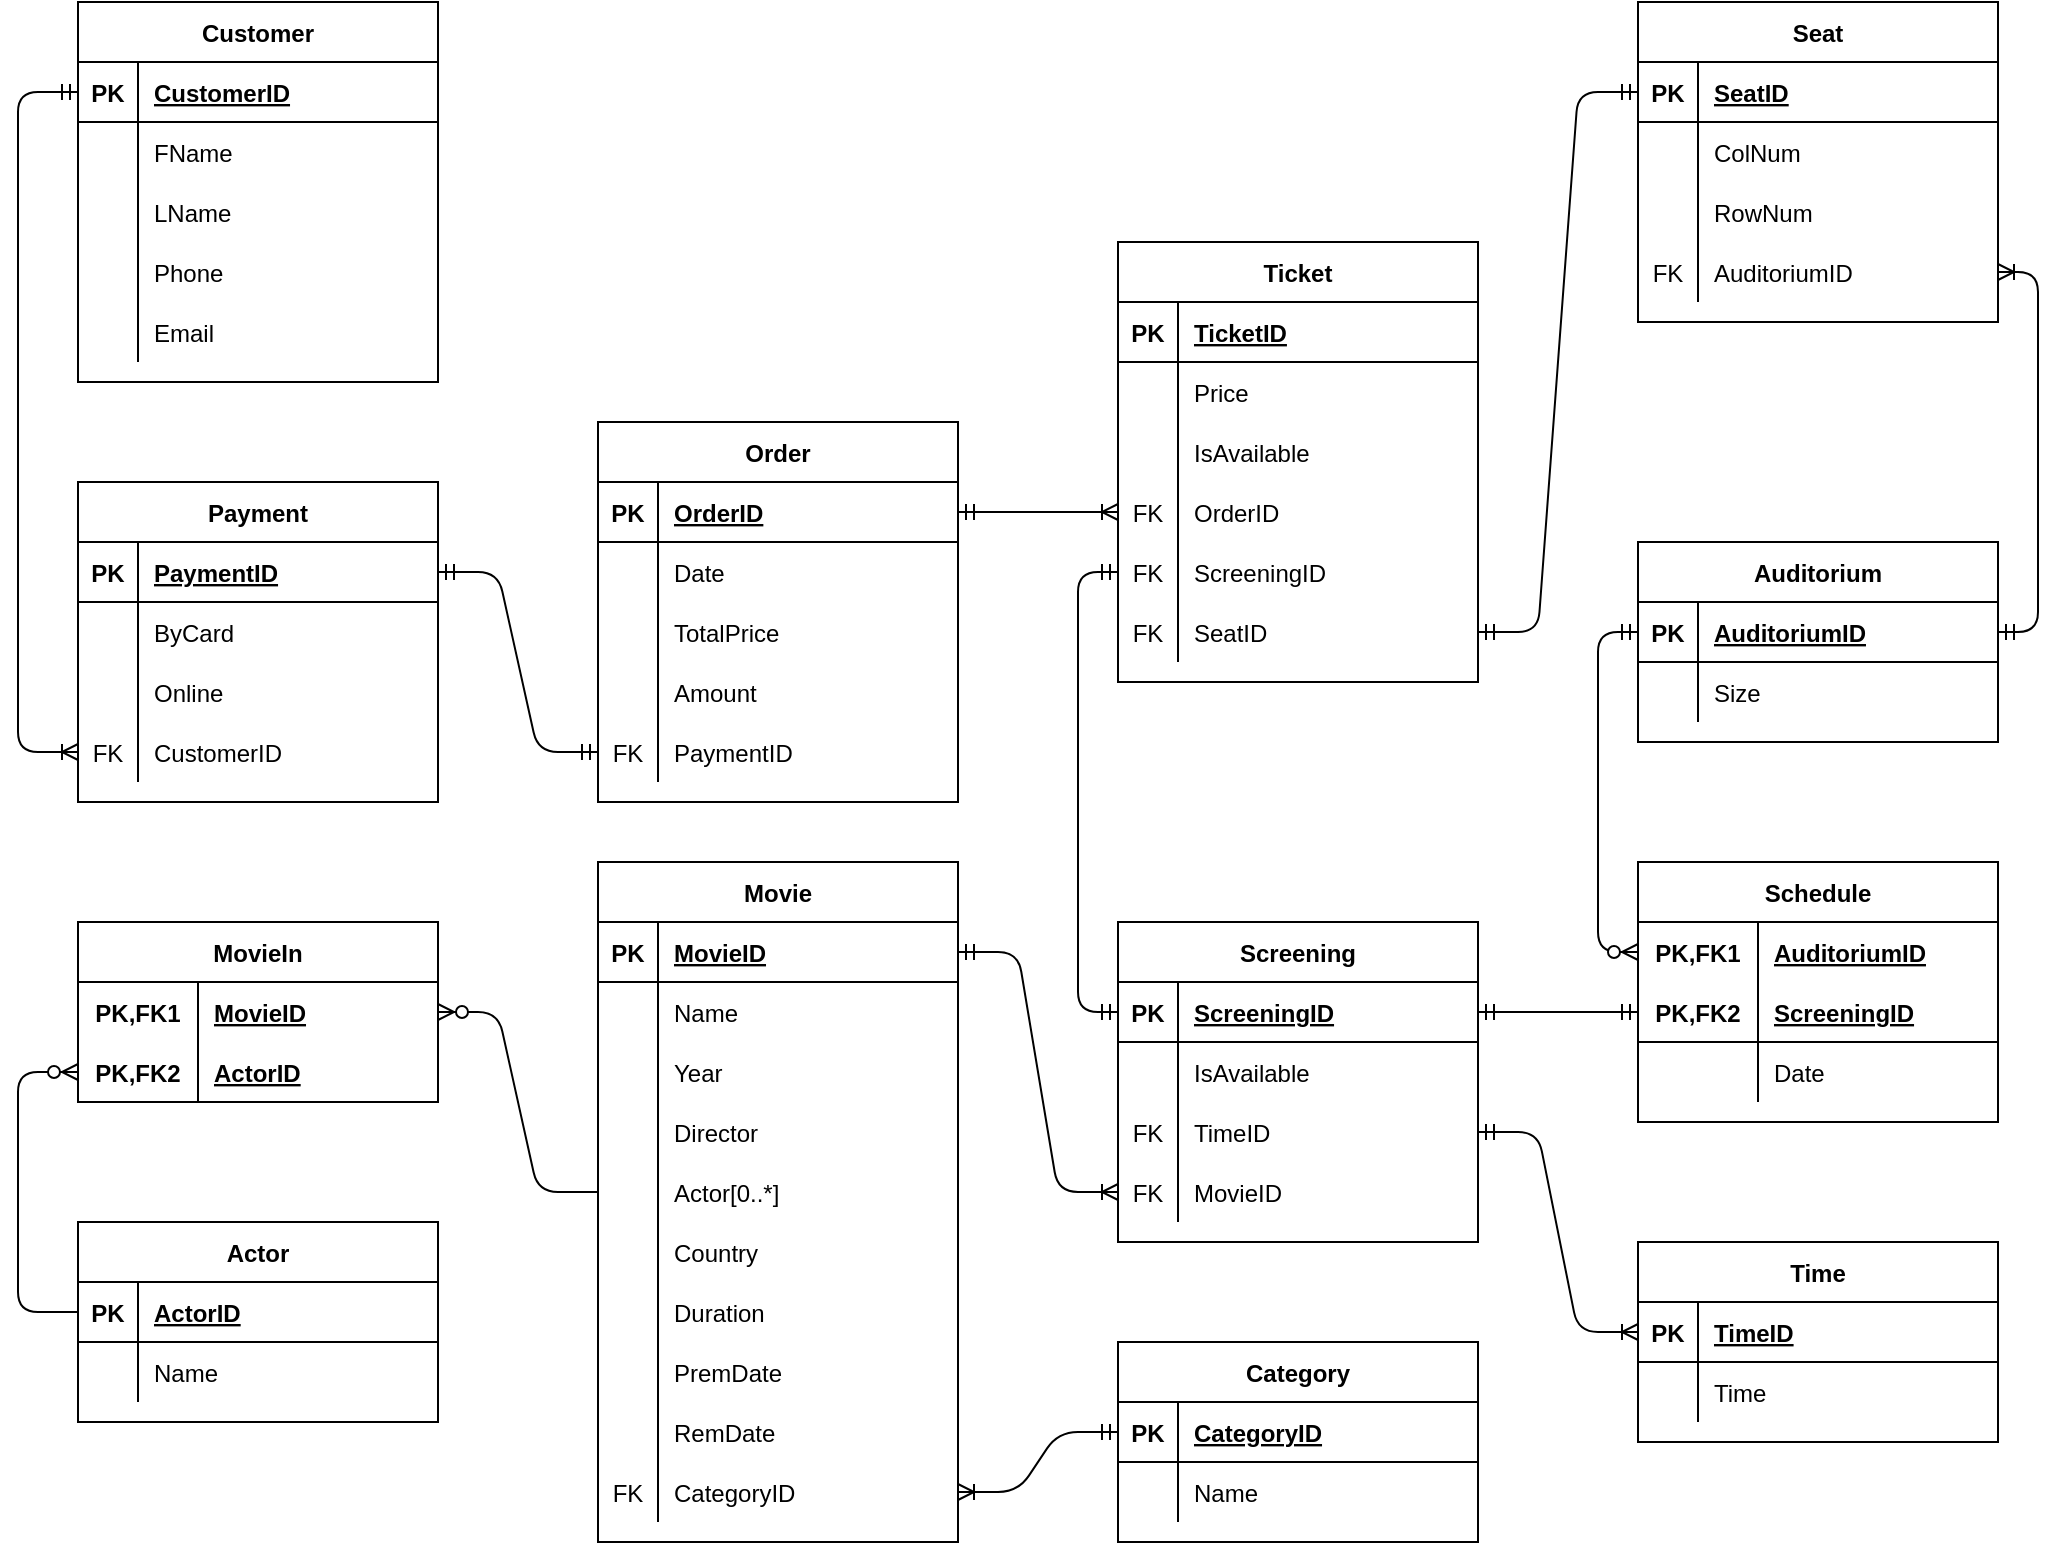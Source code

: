 <mxfile version="14.7.0" type="device"><diagram id="SaDdEQTOm6N6K5-1CHVl" name="Page-1"><mxGraphModel dx="1182" dy="688" grid="1" gridSize="10" guides="1" tooltips="1" connect="1" arrows="1" fold="1" page="1" pageScale="1" pageWidth="827" pageHeight="1169" math="0" shadow="0"><root><mxCell id="0"/><mxCell id="1" parent="0"/><mxCell id="VOTqMJmMUfx99zBVe6hM-1" value="Screening" style="shape=table;startSize=30;container=1;collapsible=1;childLayout=tableLayout;fixedRows=1;rowLines=0;fontStyle=1;align=center;resizeLast=1;" parent="1" vertex="1"><mxGeometry x="640" y="500" width="180" height="160" as="geometry"/></mxCell><mxCell id="VOTqMJmMUfx99zBVe6hM-2" value="" style="shape=partialRectangle;collapsible=0;dropTarget=0;pointerEvents=0;fillColor=none;top=0;left=0;bottom=1;right=0;points=[[0,0.5],[1,0.5]];portConstraint=eastwest;" parent="VOTqMJmMUfx99zBVe6hM-1" vertex="1"><mxGeometry y="30" width="180" height="30" as="geometry"/></mxCell><mxCell id="VOTqMJmMUfx99zBVe6hM-3" value="PK" style="shape=partialRectangle;connectable=0;fillColor=none;top=0;left=0;bottom=0;right=0;fontStyle=1;overflow=hidden;" parent="VOTqMJmMUfx99zBVe6hM-2" vertex="1"><mxGeometry width="30" height="30" as="geometry"/></mxCell><mxCell id="VOTqMJmMUfx99zBVe6hM-4" value="ScreeningID" style="shape=partialRectangle;connectable=0;fillColor=none;top=0;left=0;bottom=0;right=0;align=left;spacingLeft=6;fontStyle=5;overflow=hidden;" parent="VOTqMJmMUfx99zBVe6hM-2" vertex="1"><mxGeometry x="30" width="150" height="30" as="geometry"/></mxCell><mxCell id="VOTqMJmMUfx99zBVe6hM-5" value="" style="shape=partialRectangle;collapsible=0;dropTarget=0;pointerEvents=0;fillColor=none;top=0;left=0;bottom=0;right=0;points=[[0,0.5],[1,0.5]];portConstraint=eastwest;" parent="VOTqMJmMUfx99zBVe6hM-1" vertex="1"><mxGeometry y="60" width="180" height="30" as="geometry"/></mxCell><mxCell id="VOTqMJmMUfx99zBVe6hM-6" value="" style="shape=partialRectangle;connectable=0;fillColor=none;top=0;left=0;bottom=0;right=0;editable=1;overflow=hidden;" parent="VOTqMJmMUfx99zBVe6hM-5" vertex="1"><mxGeometry width="30" height="30" as="geometry"/></mxCell><mxCell id="VOTqMJmMUfx99zBVe6hM-7" value="IsAvailable" style="shape=partialRectangle;connectable=0;fillColor=none;top=0;left=0;bottom=0;right=0;align=left;spacingLeft=6;overflow=hidden;" parent="VOTqMJmMUfx99zBVe6hM-5" vertex="1"><mxGeometry x="30" width="150" height="30" as="geometry"/></mxCell><mxCell id="VOTqMJmMUfx99zBVe6hM-8" value="" style="shape=partialRectangle;collapsible=0;dropTarget=0;pointerEvents=0;fillColor=none;top=0;left=0;bottom=0;right=0;points=[[0,0.5],[1,0.5]];portConstraint=eastwest;" parent="VOTqMJmMUfx99zBVe6hM-1" vertex="1"><mxGeometry y="90" width="180" height="30" as="geometry"/></mxCell><mxCell id="VOTqMJmMUfx99zBVe6hM-9" value="FK" style="shape=partialRectangle;connectable=0;fillColor=none;top=0;left=0;bottom=0;right=0;editable=1;overflow=hidden;" parent="VOTqMJmMUfx99zBVe6hM-8" vertex="1"><mxGeometry width="30" height="30" as="geometry"/></mxCell><mxCell id="VOTqMJmMUfx99zBVe6hM-10" value="TimeID" style="shape=partialRectangle;connectable=0;fillColor=none;top=0;left=0;bottom=0;right=0;align=left;spacingLeft=6;overflow=hidden;" parent="VOTqMJmMUfx99zBVe6hM-8" vertex="1"><mxGeometry x="30" width="150" height="30" as="geometry"/></mxCell><mxCell id="VOTqMJmMUfx99zBVe6hM-11" value="" style="shape=partialRectangle;collapsible=0;dropTarget=0;pointerEvents=0;fillColor=none;top=0;left=0;bottom=0;right=0;points=[[0,0.5],[1,0.5]];portConstraint=eastwest;" parent="VOTqMJmMUfx99zBVe6hM-1" vertex="1"><mxGeometry y="120" width="180" height="30" as="geometry"/></mxCell><mxCell id="VOTqMJmMUfx99zBVe6hM-12" value="FK" style="shape=partialRectangle;connectable=0;fillColor=none;top=0;left=0;bottom=0;right=0;editable=1;overflow=hidden;" parent="VOTqMJmMUfx99zBVe6hM-11" vertex="1"><mxGeometry width="30" height="30" as="geometry"/></mxCell><mxCell id="VOTqMJmMUfx99zBVe6hM-13" value="MovieID" style="shape=partialRectangle;connectable=0;fillColor=none;top=0;left=0;bottom=0;right=0;align=left;spacingLeft=6;overflow=hidden;" parent="VOTqMJmMUfx99zBVe6hM-11" vertex="1"><mxGeometry x="30" width="150" height="30" as="geometry"/></mxCell><mxCell id="VOTqMJmMUfx99zBVe6hM-14" value="Payment" style="shape=table;startSize=30;container=1;collapsible=1;childLayout=tableLayout;fixedRows=1;rowLines=0;fontStyle=1;align=center;resizeLast=1;" parent="1" vertex="1"><mxGeometry x="120" y="280" width="180" height="160" as="geometry"/></mxCell><mxCell id="VOTqMJmMUfx99zBVe6hM-15" value="" style="shape=partialRectangle;collapsible=0;dropTarget=0;pointerEvents=0;fillColor=none;top=0;left=0;bottom=1;right=0;points=[[0,0.5],[1,0.5]];portConstraint=eastwest;" parent="VOTqMJmMUfx99zBVe6hM-14" vertex="1"><mxGeometry y="30" width="180" height="30" as="geometry"/></mxCell><mxCell id="VOTqMJmMUfx99zBVe6hM-16" value="PK" style="shape=partialRectangle;connectable=0;fillColor=none;top=0;left=0;bottom=0;right=0;fontStyle=1;overflow=hidden;" parent="VOTqMJmMUfx99zBVe6hM-15" vertex="1"><mxGeometry width="30" height="30" as="geometry"/></mxCell><mxCell id="VOTqMJmMUfx99zBVe6hM-17" value="PaymentID" style="shape=partialRectangle;connectable=0;fillColor=none;top=0;left=0;bottom=0;right=0;align=left;spacingLeft=6;fontStyle=5;overflow=hidden;" parent="VOTqMJmMUfx99zBVe6hM-15" vertex="1"><mxGeometry x="30" width="150" height="30" as="geometry"/></mxCell><mxCell id="VOTqMJmMUfx99zBVe6hM-18" value="" style="shape=partialRectangle;collapsible=0;dropTarget=0;pointerEvents=0;fillColor=none;top=0;left=0;bottom=0;right=0;points=[[0,0.5],[1,0.5]];portConstraint=eastwest;" parent="VOTqMJmMUfx99zBVe6hM-14" vertex="1"><mxGeometry y="60" width="180" height="30" as="geometry"/></mxCell><mxCell id="VOTqMJmMUfx99zBVe6hM-19" value="" style="shape=partialRectangle;connectable=0;fillColor=none;top=0;left=0;bottom=0;right=0;editable=1;overflow=hidden;" parent="VOTqMJmMUfx99zBVe6hM-18" vertex="1"><mxGeometry width="30" height="30" as="geometry"/></mxCell><mxCell id="VOTqMJmMUfx99zBVe6hM-20" value="ByCard" style="shape=partialRectangle;connectable=0;fillColor=none;top=0;left=0;bottom=0;right=0;align=left;spacingLeft=6;overflow=hidden;" parent="VOTqMJmMUfx99zBVe6hM-18" vertex="1"><mxGeometry x="30" width="150" height="30" as="geometry"/></mxCell><mxCell id="VOTqMJmMUfx99zBVe6hM-21" value="" style="shape=partialRectangle;collapsible=0;dropTarget=0;pointerEvents=0;fillColor=none;top=0;left=0;bottom=0;right=0;points=[[0,0.5],[1,0.5]];portConstraint=eastwest;" parent="VOTqMJmMUfx99zBVe6hM-14" vertex="1"><mxGeometry y="90" width="180" height="30" as="geometry"/></mxCell><mxCell id="VOTqMJmMUfx99zBVe6hM-22" value="" style="shape=partialRectangle;connectable=0;fillColor=none;top=0;left=0;bottom=0;right=0;editable=1;overflow=hidden;" parent="VOTqMJmMUfx99zBVe6hM-21" vertex="1"><mxGeometry width="30" height="30" as="geometry"/></mxCell><mxCell id="VOTqMJmMUfx99zBVe6hM-23" value="Online" style="shape=partialRectangle;connectable=0;fillColor=none;top=0;left=0;bottom=0;right=0;align=left;spacingLeft=6;overflow=hidden;" parent="VOTqMJmMUfx99zBVe6hM-21" vertex="1"><mxGeometry x="30" width="150" height="30" as="geometry"/></mxCell><mxCell id="VOTqMJmMUfx99zBVe6hM-24" value="" style="shape=partialRectangle;collapsible=0;dropTarget=0;pointerEvents=0;fillColor=none;top=0;left=0;bottom=0;right=0;points=[[0,0.5],[1,0.5]];portConstraint=eastwest;" parent="VOTqMJmMUfx99zBVe6hM-14" vertex="1"><mxGeometry y="120" width="180" height="30" as="geometry"/></mxCell><mxCell id="VOTqMJmMUfx99zBVe6hM-25" value="FK" style="shape=partialRectangle;connectable=0;fillColor=none;top=0;left=0;bottom=0;right=0;editable=1;overflow=hidden;" parent="VOTqMJmMUfx99zBVe6hM-24" vertex="1"><mxGeometry width="30" height="30" as="geometry"/></mxCell><mxCell id="VOTqMJmMUfx99zBVe6hM-26" value="CustomerID" style="shape=partialRectangle;connectable=0;fillColor=none;top=0;left=0;bottom=0;right=0;align=left;spacingLeft=6;overflow=hidden;" parent="VOTqMJmMUfx99zBVe6hM-24" vertex="1"><mxGeometry x="30" width="150" height="30" as="geometry"/></mxCell><mxCell id="VOTqMJmMUfx99zBVe6hM-27" value="Order" style="shape=table;startSize=30;container=1;collapsible=1;childLayout=tableLayout;fixedRows=1;rowLines=0;fontStyle=1;align=center;resizeLast=1;" parent="1" vertex="1"><mxGeometry x="380" y="250" width="180" height="190" as="geometry"/></mxCell><mxCell id="VOTqMJmMUfx99zBVe6hM-28" value="" style="shape=partialRectangle;collapsible=0;dropTarget=0;pointerEvents=0;fillColor=none;top=0;left=0;bottom=1;right=0;points=[[0,0.5],[1,0.5]];portConstraint=eastwest;" parent="VOTqMJmMUfx99zBVe6hM-27" vertex="1"><mxGeometry y="30" width="180" height="30" as="geometry"/></mxCell><mxCell id="VOTqMJmMUfx99zBVe6hM-29" value="PK" style="shape=partialRectangle;connectable=0;fillColor=none;top=0;left=0;bottom=0;right=0;fontStyle=1;overflow=hidden;" parent="VOTqMJmMUfx99zBVe6hM-28" vertex="1"><mxGeometry width="30" height="30" as="geometry"/></mxCell><mxCell id="VOTqMJmMUfx99zBVe6hM-30" value="OrderID" style="shape=partialRectangle;connectable=0;fillColor=none;top=0;left=0;bottom=0;right=0;align=left;spacingLeft=6;fontStyle=5;overflow=hidden;" parent="VOTqMJmMUfx99zBVe6hM-28" vertex="1"><mxGeometry x="30" width="150" height="30" as="geometry"/></mxCell><mxCell id="VOTqMJmMUfx99zBVe6hM-31" value="" style="shape=partialRectangle;collapsible=0;dropTarget=0;pointerEvents=0;fillColor=none;top=0;left=0;bottom=0;right=0;points=[[0,0.5],[1,0.5]];portConstraint=eastwest;" parent="VOTqMJmMUfx99zBVe6hM-27" vertex="1"><mxGeometry y="60" width="180" height="30" as="geometry"/></mxCell><mxCell id="VOTqMJmMUfx99zBVe6hM-32" value="" style="shape=partialRectangle;connectable=0;fillColor=none;top=0;left=0;bottom=0;right=0;editable=1;overflow=hidden;" parent="VOTqMJmMUfx99zBVe6hM-31" vertex="1"><mxGeometry width="30" height="30" as="geometry"/></mxCell><mxCell id="VOTqMJmMUfx99zBVe6hM-33" value="Date" style="shape=partialRectangle;connectable=0;fillColor=none;top=0;left=0;bottom=0;right=0;align=left;spacingLeft=6;overflow=hidden;" parent="VOTqMJmMUfx99zBVe6hM-31" vertex="1"><mxGeometry x="30" width="150" height="30" as="geometry"/></mxCell><mxCell id="VOTqMJmMUfx99zBVe6hM-34" value="" style="shape=partialRectangle;collapsible=0;dropTarget=0;pointerEvents=0;fillColor=none;top=0;left=0;bottom=0;right=0;points=[[0,0.5],[1,0.5]];portConstraint=eastwest;" parent="VOTqMJmMUfx99zBVe6hM-27" vertex="1"><mxGeometry y="90" width="180" height="30" as="geometry"/></mxCell><mxCell id="VOTqMJmMUfx99zBVe6hM-35" value="" style="shape=partialRectangle;connectable=0;fillColor=none;top=0;left=0;bottom=0;right=0;editable=1;overflow=hidden;" parent="VOTqMJmMUfx99zBVe6hM-34" vertex="1"><mxGeometry width="30" height="30" as="geometry"/></mxCell><mxCell id="VOTqMJmMUfx99zBVe6hM-36" value="TotalPrice" style="shape=partialRectangle;connectable=0;fillColor=none;top=0;left=0;bottom=0;right=0;align=left;spacingLeft=6;overflow=hidden;" parent="VOTqMJmMUfx99zBVe6hM-34" vertex="1"><mxGeometry x="30" width="150" height="30" as="geometry"/></mxCell><mxCell id="VOTqMJmMUfx99zBVe6hM-37" value="" style="shape=partialRectangle;collapsible=0;dropTarget=0;pointerEvents=0;fillColor=none;top=0;left=0;bottom=0;right=0;points=[[0,0.5],[1,0.5]];portConstraint=eastwest;" parent="VOTqMJmMUfx99zBVe6hM-27" vertex="1"><mxGeometry y="120" width="180" height="30" as="geometry"/></mxCell><mxCell id="VOTqMJmMUfx99zBVe6hM-38" value="" style="shape=partialRectangle;connectable=0;fillColor=none;top=0;left=0;bottom=0;right=0;editable=1;overflow=hidden;" parent="VOTqMJmMUfx99zBVe6hM-37" vertex="1"><mxGeometry width="30" height="30" as="geometry"/></mxCell><mxCell id="VOTqMJmMUfx99zBVe6hM-39" value="Amount" style="shape=partialRectangle;connectable=0;fillColor=none;top=0;left=0;bottom=0;right=0;align=left;spacingLeft=6;overflow=hidden;" parent="VOTqMJmMUfx99zBVe6hM-37" vertex="1"><mxGeometry x="30" width="150" height="30" as="geometry"/></mxCell><mxCell id="VOTqMJmMUfx99zBVe6hM-155" value="" style="shape=partialRectangle;collapsible=0;dropTarget=0;pointerEvents=0;fillColor=none;top=0;left=0;bottom=0;right=0;points=[[0,0.5],[1,0.5]];portConstraint=eastwest;" parent="VOTqMJmMUfx99zBVe6hM-27" vertex="1"><mxGeometry y="150" width="180" height="30" as="geometry"/></mxCell><mxCell id="VOTqMJmMUfx99zBVe6hM-156" value="FK" style="shape=partialRectangle;connectable=0;fillColor=none;top=0;left=0;bottom=0;right=0;editable=1;overflow=hidden;" parent="VOTqMJmMUfx99zBVe6hM-155" vertex="1"><mxGeometry width="30" height="30" as="geometry"/></mxCell><mxCell id="VOTqMJmMUfx99zBVe6hM-157" value="PaymentID" style="shape=partialRectangle;connectable=0;fillColor=none;top=0;left=0;bottom=0;right=0;align=left;spacingLeft=6;overflow=hidden;" parent="VOTqMJmMUfx99zBVe6hM-155" vertex="1"><mxGeometry x="30" width="150" height="30" as="geometry"/></mxCell><mxCell id="VOTqMJmMUfx99zBVe6hM-40" value="Ticket" style="shape=table;startSize=30;container=1;collapsible=1;childLayout=tableLayout;fixedRows=1;rowLines=0;fontStyle=1;align=center;resizeLast=1;" parent="1" vertex="1"><mxGeometry x="640" y="160" width="180" height="220" as="geometry"/></mxCell><mxCell id="VOTqMJmMUfx99zBVe6hM-41" value="" style="shape=partialRectangle;collapsible=0;dropTarget=0;pointerEvents=0;fillColor=none;top=0;left=0;bottom=1;right=0;points=[[0,0.5],[1,0.5]];portConstraint=eastwest;" parent="VOTqMJmMUfx99zBVe6hM-40" vertex="1"><mxGeometry y="30" width="180" height="30" as="geometry"/></mxCell><mxCell id="VOTqMJmMUfx99zBVe6hM-42" value="PK" style="shape=partialRectangle;connectable=0;fillColor=none;top=0;left=0;bottom=0;right=0;fontStyle=1;overflow=hidden;" parent="VOTqMJmMUfx99zBVe6hM-41" vertex="1"><mxGeometry width="30" height="30" as="geometry"/></mxCell><mxCell id="VOTqMJmMUfx99zBVe6hM-43" value="TicketID" style="shape=partialRectangle;connectable=0;fillColor=none;top=0;left=0;bottom=0;right=0;align=left;spacingLeft=6;fontStyle=5;overflow=hidden;" parent="VOTqMJmMUfx99zBVe6hM-41" vertex="1"><mxGeometry x="30" width="150" height="30" as="geometry"/></mxCell><mxCell id="VOTqMJmMUfx99zBVe6hM-44" value="" style="shape=partialRectangle;collapsible=0;dropTarget=0;pointerEvents=0;fillColor=none;top=0;left=0;bottom=0;right=0;points=[[0,0.5],[1,0.5]];portConstraint=eastwest;" parent="VOTqMJmMUfx99zBVe6hM-40" vertex="1"><mxGeometry y="60" width="180" height="30" as="geometry"/></mxCell><mxCell id="VOTqMJmMUfx99zBVe6hM-45" value="" style="shape=partialRectangle;connectable=0;fillColor=none;top=0;left=0;bottom=0;right=0;editable=1;overflow=hidden;" parent="VOTqMJmMUfx99zBVe6hM-44" vertex="1"><mxGeometry width="30" height="30" as="geometry"/></mxCell><mxCell id="VOTqMJmMUfx99zBVe6hM-46" value="Price" style="shape=partialRectangle;connectable=0;fillColor=none;top=0;left=0;bottom=0;right=0;align=left;spacingLeft=6;overflow=hidden;" parent="VOTqMJmMUfx99zBVe6hM-44" vertex="1"><mxGeometry x="30" width="150" height="30" as="geometry"/></mxCell><mxCell id="VOTqMJmMUfx99zBVe6hM-47" value="" style="shape=partialRectangle;collapsible=0;dropTarget=0;pointerEvents=0;fillColor=none;top=0;left=0;bottom=0;right=0;points=[[0,0.5],[1,0.5]];portConstraint=eastwest;" parent="VOTqMJmMUfx99zBVe6hM-40" vertex="1"><mxGeometry y="90" width="180" height="30" as="geometry"/></mxCell><mxCell id="VOTqMJmMUfx99zBVe6hM-48" value="" style="shape=partialRectangle;connectable=0;fillColor=none;top=0;left=0;bottom=0;right=0;editable=1;overflow=hidden;" parent="VOTqMJmMUfx99zBVe6hM-47" vertex="1"><mxGeometry width="30" height="30" as="geometry"/></mxCell><mxCell id="VOTqMJmMUfx99zBVe6hM-49" value="IsAvailable" style="shape=partialRectangle;connectable=0;fillColor=none;top=0;left=0;bottom=0;right=0;align=left;spacingLeft=6;overflow=hidden;" parent="VOTqMJmMUfx99zBVe6hM-47" vertex="1"><mxGeometry x="30" width="150" height="30" as="geometry"/></mxCell><mxCell id="VOTqMJmMUfx99zBVe6hM-50" value="" style="shape=partialRectangle;collapsible=0;dropTarget=0;pointerEvents=0;fillColor=none;top=0;left=0;bottom=0;right=0;points=[[0,0.5],[1,0.5]];portConstraint=eastwest;" parent="VOTqMJmMUfx99zBVe6hM-40" vertex="1"><mxGeometry y="120" width="180" height="30" as="geometry"/></mxCell><mxCell id="VOTqMJmMUfx99zBVe6hM-51" value="FK" style="shape=partialRectangle;connectable=0;fillColor=none;top=0;left=0;bottom=0;right=0;editable=1;overflow=hidden;" parent="VOTqMJmMUfx99zBVe6hM-50" vertex="1"><mxGeometry width="30" height="30" as="geometry"/></mxCell><mxCell id="VOTqMJmMUfx99zBVe6hM-52" value="OrderID" style="shape=partialRectangle;connectable=0;fillColor=none;top=0;left=0;bottom=0;right=0;align=left;spacingLeft=6;overflow=hidden;" parent="VOTqMJmMUfx99zBVe6hM-50" vertex="1"><mxGeometry x="30" width="150" height="30" as="geometry"/></mxCell><mxCell id="VOTqMJmMUfx99zBVe6hM-134" value="" style="shape=partialRectangle;collapsible=0;dropTarget=0;pointerEvents=0;fillColor=none;top=0;left=0;bottom=0;right=0;points=[[0,0.5],[1,0.5]];portConstraint=eastwest;" parent="VOTqMJmMUfx99zBVe6hM-40" vertex="1"><mxGeometry y="150" width="180" height="30" as="geometry"/></mxCell><mxCell id="VOTqMJmMUfx99zBVe6hM-135" value="FK" style="shape=partialRectangle;connectable=0;fillColor=none;top=0;left=0;bottom=0;right=0;editable=1;overflow=hidden;" parent="VOTqMJmMUfx99zBVe6hM-134" vertex="1"><mxGeometry width="30" height="30" as="geometry"/></mxCell><mxCell id="VOTqMJmMUfx99zBVe6hM-136" value="ScreeningID" style="shape=partialRectangle;connectable=0;fillColor=none;top=0;left=0;bottom=0;right=0;align=left;spacingLeft=6;overflow=hidden;" parent="VOTqMJmMUfx99zBVe6hM-134" vertex="1"><mxGeometry x="30" width="150" height="30" as="geometry"/></mxCell><mxCell id="2XaCNsc9gFc5e1O98hjb-1" value="" style="shape=partialRectangle;collapsible=0;dropTarget=0;pointerEvents=0;fillColor=none;top=0;left=0;bottom=0;right=0;points=[[0,0.5],[1,0.5]];portConstraint=eastwest;" parent="VOTqMJmMUfx99zBVe6hM-40" vertex="1"><mxGeometry y="180" width="180" height="30" as="geometry"/></mxCell><mxCell id="2XaCNsc9gFc5e1O98hjb-2" value="FK" style="shape=partialRectangle;connectable=0;fillColor=none;top=0;left=0;bottom=0;right=0;editable=1;overflow=hidden;" parent="2XaCNsc9gFc5e1O98hjb-1" vertex="1"><mxGeometry width="30" height="30" as="geometry"/></mxCell><mxCell id="2XaCNsc9gFc5e1O98hjb-3" value="SeatID" style="shape=partialRectangle;connectable=0;fillColor=none;top=0;left=0;bottom=0;right=0;align=left;spacingLeft=6;overflow=hidden;" parent="2XaCNsc9gFc5e1O98hjb-1" vertex="1"><mxGeometry x="30" width="150" height="30" as="geometry"/></mxCell><mxCell id="VOTqMJmMUfx99zBVe6hM-53" value="Movie" style="shape=table;startSize=30;container=1;collapsible=1;childLayout=tableLayout;fixedRows=1;rowLines=0;fontStyle=1;align=center;resizeLast=1;" parent="1" vertex="1"><mxGeometry x="380" y="470" width="180" height="340" as="geometry"><mxRectangle x="380" y="470" width="70" height="30" as="alternateBounds"/></mxGeometry></mxCell><mxCell id="VOTqMJmMUfx99zBVe6hM-54" value="" style="shape=partialRectangle;collapsible=0;dropTarget=0;pointerEvents=0;fillColor=none;top=0;left=0;bottom=1;right=0;points=[[0,0.5],[1,0.5]];portConstraint=eastwest;" parent="VOTqMJmMUfx99zBVe6hM-53" vertex="1"><mxGeometry y="30" width="180" height="30" as="geometry"/></mxCell><mxCell id="VOTqMJmMUfx99zBVe6hM-55" value="PK" style="shape=partialRectangle;connectable=0;fillColor=none;top=0;left=0;bottom=0;right=0;fontStyle=1;overflow=hidden;" parent="VOTqMJmMUfx99zBVe6hM-54" vertex="1"><mxGeometry width="30" height="30" as="geometry"/></mxCell><mxCell id="VOTqMJmMUfx99zBVe6hM-56" value="MovieID" style="shape=partialRectangle;connectable=0;fillColor=none;top=0;left=0;bottom=0;right=0;align=left;spacingLeft=6;fontStyle=5;overflow=hidden;" parent="VOTqMJmMUfx99zBVe6hM-54" vertex="1"><mxGeometry x="30" width="150" height="30" as="geometry"/></mxCell><mxCell id="VOTqMJmMUfx99zBVe6hM-57" value="" style="shape=partialRectangle;collapsible=0;dropTarget=0;pointerEvents=0;fillColor=none;top=0;left=0;bottom=0;right=0;points=[[0,0.5],[1,0.5]];portConstraint=eastwest;" parent="VOTqMJmMUfx99zBVe6hM-53" vertex="1"><mxGeometry y="60" width="180" height="30" as="geometry"/></mxCell><mxCell id="VOTqMJmMUfx99zBVe6hM-58" value="" style="shape=partialRectangle;connectable=0;fillColor=none;top=0;left=0;bottom=0;right=0;editable=1;overflow=hidden;" parent="VOTqMJmMUfx99zBVe6hM-57" vertex="1"><mxGeometry width="30" height="30" as="geometry"/></mxCell><mxCell id="VOTqMJmMUfx99zBVe6hM-59" value="Name" style="shape=partialRectangle;connectable=0;fillColor=none;top=0;left=0;bottom=0;right=0;align=left;spacingLeft=6;overflow=hidden;" parent="VOTqMJmMUfx99zBVe6hM-57" vertex="1"><mxGeometry x="30" width="150" height="30" as="geometry"/></mxCell><mxCell id="VOTqMJmMUfx99zBVe6hM-60" value="" style="shape=partialRectangle;collapsible=0;dropTarget=0;pointerEvents=0;fillColor=none;top=0;left=0;bottom=0;right=0;points=[[0,0.5],[1,0.5]];portConstraint=eastwest;" parent="VOTqMJmMUfx99zBVe6hM-53" vertex="1"><mxGeometry y="90" width="180" height="30" as="geometry"/></mxCell><mxCell id="VOTqMJmMUfx99zBVe6hM-61" value="" style="shape=partialRectangle;connectable=0;fillColor=none;top=0;left=0;bottom=0;right=0;editable=1;overflow=hidden;" parent="VOTqMJmMUfx99zBVe6hM-60" vertex="1"><mxGeometry width="30" height="30" as="geometry"/></mxCell><mxCell id="VOTqMJmMUfx99zBVe6hM-62" value="Year" style="shape=partialRectangle;connectable=0;fillColor=none;top=0;left=0;bottom=0;right=0;align=left;spacingLeft=6;overflow=hidden;" parent="VOTqMJmMUfx99zBVe6hM-60" vertex="1"><mxGeometry x="30" width="150" height="30" as="geometry"/></mxCell><mxCell id="VOTqMJmMUfx99zBVe6hM-63" value="" style="shape=partialRectangle;collapsible=0;dropTarget=0;pointerEvents=0;fillColor=none;top=0;left=0;bottom=0;right=0;points=[[0,0.5],[1,0.5]];portConstraint=eastwest;" parent="VOTqMJmMUfx99zBVe6hM-53" vertex="1"><mxGeometry y="120" width="180" height="30" as="geometry"/></mxCell><mxCell id="VOTqMJmMUfx99zBVe6hM-64" value="" style="shape=partialRectangle;connectable=0;fillColor=none;top=0;left=0;bottom=0;right=0;editable=1;overflow=hidden;" parent="VOTqMJmMUfx99zBVe6hM-63" vertex="1"><mxGeometry width="30" height="30" as="geometry"/></mxCell><mxCell id="VOTqMJmMUfx99zBVe6hM-65" value="Director" style="shape=partialRectangle;connectable=0;fillColor=none;top=0;left=0;bottom=0;right=0;align=left;spacingLeft=6;overflow=hidden;" parent="VOTqMJmMUfx99zBVe6hM-63" vertex="1"><mxGeometry x="30" width="150" height="30" as="geometry"/></mxCell><mxCell id="VOTqMJmMUfx99zBVe6hM-137" value="" style="shape=partialRectangle;collapsible=0;dropTarget=0;pointerEvents=0;fillColor=none;top=0;left=0;bottom=0;right=0;points=[[0,0.5],[1,0.5]];portConstraint=eastwest;" parent="VOTqMJmMUfx99zBVe6hM-53" vertex="1"><mxGeometry y="150" width="180" height="30" as="geometry"/></mxCell><mxCell id="VOTqMJmMUfx99zBVe6hM-138" value="" style="shape=partialRectangle;connectable=0;fillColor=none;top=0;left=0;bottom=0;right=0;editable=1;overflow=hidden;" parent="VOTqMJmMUfx99zBVe6hM-137" vertex="1"><mxGeometry width="30" height="30" as="geometry"/></mxCell><mxCell id="VOTqMJmMUfx99zBVe6hM-139" value="Actor[0..*]" style="shape=partialRectangle;connectable=0;fillColor=none;top=0;left=0;bottom=0;right=0;align=left;spacingLeft=6;overflow=hidden;" parent="VOTqMJmMUfx99zBVe6hM-137" vertex="1"><mxGeometry x="30" width="150" height="30" as="geometry"/></mxCell><mxCell id="VOTqMJmMUfx99zBVe6hM-140" value="" style="shape=partialRectangle;collapsible=0;dropTarget=0;pointerEvents=0;fillColor=none;top=0;left=0;bottom=0;right=0;points=[[0,0.5],[1,0.5]];portConstraint=eastwest;" parent="VOTqMJmMUfx99zBVe6hM-53" vertex="1"><mxGeometry y="180" width="180" height="30" as="geometry"/></mxCell><mxCell id="VOTqMJmMUfx99zBVe6hM-141" value="" style="shape=partialRectangle;connectable=0;fillColor=none;top=0;left=0;bottom=0;right=0;editable=1;overflow=hidden;" parent="VOTqMJmMUfx99zBVe6hM-140" vertex="1"><mxGeometry width="30" height="30" as="geometry"/></mxCell><mxCell id="VOTqMJmMUfx99zBVe6hM-142" value="Country" style="shape=partialRectangle;connectable=0;fillColor=none;top=0;left=0;bottom=0;right=0;align=left;spacingLeft=6;overflow=hidden;" parent="VOTqMJmMUfx99zBVe6hM-140" vertex="1"><mxGeometry x="30" width="150" height="30" as="geometry"/></mxCell><mxCell id="VOTqMJmMUfx99zBVe6hM-143" value="" style="shape=partialRectangle;collapsible=0;dropTarget=0;pointerEvents=0;fillColor=none;top=0;left=0;bottom=0;right=0;points=[[0,0.5],[1,0.5]];portConstraint=eastwest;" parent="VOTqMJmMUfx99zBVe6hM-53" vertex="1"><mxGeometry y="210" width="180" height="30" as="geometry"/></mxCell><mxCell id="VOTqMJmMUfx99zBVe6hM-144" value="" style="shape=partialRectangle;connectable=0;fillColor=none;top=0;left=0;bottom=0;right=0;editable=1;overflow=hidden;" parent="VOTqMJmMUfx99zBVe6hM-143" vertex="1"><mxGeometry width="30" height="30" as="geometry"/></mxCell><mxCell id="VOTqMJmMUfx99zBVe6hM-145" value="Duration" style="shape=partialRectangle;connectable=0;fillColor=none;top=0;left=0;bottom=0;right=0;align=left;spacingLeft=6;overflow=hidden;" parent="VOTqMJmMUfx99zBVe6hM-143" vertex="1"><mxGeometry x="30" width="150" height="30" as="geometry"/></mxCell><mxCell id="VOTqMJmMUfx99zBVe6hM-146" value="" style="shape=partialRectangle;collapsible=0;dropTarget=0;pointerEvents=0;fillColor=none;top=0;left=0;bottom=0;right=0;points=[[0,0.5],[1,0.5]];portConstraint=eastwest;" parent="VOTqMJmMUfx99zBVe6hM-53" vertex="1"><mxGeometry y="240" width="180" height="30" as="geometry"/></mxCell><mxCell id="VOTqMJmMUfx99zBVe6hM-147" value="" style="shape=partialRectangle;connectable=0;fillColor=none;top=0;left=0;bottom=0;right=0;editable=1;overflow=hidden;" parent="VOTqMJmMUfx99zBVe6hM-146" vertex="1"><mxGeometry width="30" height="30" as="geometry"/></mxCell><mxCell id="VOTqMJmMUfx99zBVe6hM-148" value="PremDate" style="shape=partialRectangle;connectable=0;fillColor=none;top=0;left=0;bottom=0;right=0;align=left;spacingLeft=6;overflow=hidden;" parent="VOTqMJmMUfx99zBVe6hM-146" vertex="1"><mxGeometry x="30" width="150" height="30" as="geometry"/></mxCell><mxCell id="VOTqMJmMUfx99zBVe6hM-149" value="" style="shape=partialRectangle;collapsible=0;dropTarget=0;pointerEvents=0;fillColor=none;top=0;left=0;bottom=0;right=0;points=[[0,0.5],[1,0.5]];portConstraint=eastwest;" parent="VOTqMJmMUfx99zBVe6hM-53" vertex="1"><mxGeometry y="270" width="180" height="30" as="geometry"/></mxCell><mxCell id="VOTqMJmMUfx99zBVe6hM-150" value="" style="shape=partialRectangle;connectable=0;fillColor=none;top=0;left=0;bottom=0;right=0;editable=1;overflow=hidden;" parent="VOTqMJmMUfx99zBVe6hM-149" vertex="1"><mxGeometry width="30" height="30" as="geometry"/></mxCell><mxCell id="VOTqMJmMUfx99zBVe6hM-151" value="RemDate" style="shape=partialRectangle;connectable=0;fillColor=none;top=0;left=0;bottom=0;right=0;align=left;spacingLeft=6;overflow=hidden;" parent="VOTqMJmMUfx99zBVe6hM-149" vertex="1"><mxGeometry x="30" width="150" height="30" as="geometry"/></mxCell><mxCell id="LcffxqLtOFRk7QKs350u-9" value="" style="shape=partialRectangle;collapsible=0;dropTarget=0;pointerEvents=0;fillColor=none;top=0;left=0;bottom=0;right=0;points=[[0,0.5],[1,0.5]];portConstraint=eastwest;" parent="VOTqMJmMUfx99zBVe6hM-53" vertex="1"><mxGeometry y="300" width="180" height="30" as="geometry"/></mxCell><mxCell id="LcffxqLtOFRk7QKs350u-10" value="FK" style="shape=partialRectangle;connectable=0;fillColor=none;top=0;left=0;bottom=0;right=0;editable=1;overflow=hidden;" parent="LcffxqLtOFRk7QKs350u-9" vertex="1"><mxGeometry width="30" height="30" as="geometry"/></mxCell><mxCell id="LcffxqLtOFRk7QKs350u-11" value="CategoryID" style="shape=partialRectangle;connectable=0;fillColor=none;top=0;left=0;bottom=0;right=0;align=left;spacingLeft=6;overflow=hidden;" parent="LcffxqLtOFRk7QKs350u-9" vertex="1"><mxGeometry x="30" width="150" height="30" as="geometry"/></mxCell><mxCell id="VOTqMJmMUfx99zBVe6hM-66" value="Seat" style="shape=table;startSize=30;container=1;collapsible=1;childLayout=tableLayout;fixedRows=1;rowLines=0;fontStyle=1;align=center;resizeLast=1;" parent="1" vertex="1"><mxGeometry x="900" y="40" width="180" height="160" as="geometry"/></mxCell><mxCell id="VOTqMJmMUfx99zBVe6hM-67" value="" style="shape=partialRectangle;collapsible=0;dropTarget=0;pointerEvents=0;fillColor=none;top=0;left=0;bottom=1;right=0;points=[[0,0.5],[1,0.5]];portConstraint=eastwest;" parent="VOTqMJmMUfx99zBVe6hM-66" vertex="1"><mxGeometry y="30" width="180" height="30" as="geometry"/></mxCell><mxCell id="VOTqMJmMUfx99zBVe6hM-68" value="PK" style="shape=partialRectangle;connectable=0;fillColor=none;top=0;left=0;bottom=0;right=0;fontStyle=1;overflow=hidden;" parent="VOTqMJmMUfx99zBVe6hM-67" vertex="1"><mxGeometry width="30" height="30" as="geometry"/></mxCell><mxCell id="VOTqMJmMUfx99zBVe6hM-69" value="SeatID" style="shape=partialRectangle;connectable=0;fillColor=none;top=0;left=0;bottom=0;right=0;align=left;spacingLeft=6;fontStyle=5;overflow=hidden;" parent="VOTqMJmMUfx99zBVe6hM-67" vertex="1"><mxGeometry x="30" width="150" height="30" as="geometry"/></mxCell><mxCell id="VOTqMJmMUfx99zBVe6hM-73" value="" style="shape=partialRectangle;collapsible=0;dropTarget=0;pointerEvents=0;fillColor=none;top=0;left=0;bottom=0;right=0;points=[[0,0.5],[1,0.5]];portConstraint=eastwest;" parent="VOTqMJmMUfx99zBVe6hM-66" vertex="1"><mxGeometry y="60" width="180" height="30" as="geometry"/></mxCell><mxCell id="VOTqMJmMUfx99zBVe6hM-74" value="" style="shape=partialRectangle;connectable=0;fillColor=none;top=0;left=0;bottom=0;right=0;editable=1;overflow=hidden;" parent="VOTqMJmMUfx99zBVe6hM-73" vertex="1"><mxGeometry width="30" height="30" as="geometry"/></mxCell><mxCell id="VOTqMJmMUfx99zBVe6hM-75" value="ColNum" style="shape=partialRectangle;connectable=0;fillColor=none;top=0;left=0;bottom=0;right=0;align=left;spacingLeft=6;overflow=hidden;" parent="VOTqMJmMUfx99zBVe6hM-73" vertex="1"><mxGeometry x="30" width="150" height="30" as="geometry"/></mxCell><mxCell id="VOTqMJmMUfx99zBVe6hM-76" value="" style="shape=partialRectangle;collapsible=0;dropTarget=0;pointerEvents=0;fillColor=none;top=0;left=0;bottom=0;right=0;points=[[0,0.5],[1,0.5]];portConstraint=eastwest;" parent="VOTqMJmMUfx99zBVe6hM-66" vertex="1"><mxGeometry y="90" width="180" height="30" as="geometry"/></mxCell><mxCell id="VOTqMJmMUfx99zBVe6hM-77" value="" style="shape=partialRectangle;connectable=0;fillColor=none;top=0;left=0;bottom=0;right=0;editable=1;overflow=hidden;" parent="VOTqMJmMUfx99zBVe6hM-76" vertex="1"><mxGeometry width="30" height="30" as="geometry"/></mxCell><mxCell id="VOTqMJmMUfx99zBVe6hM-78" value="RowNum" style="shape=partialRectangle;connectable=0;fillColor=none;top=0;left=0;bottom=0;right=0;align=left;spacingLeft=6;overflow=hidden;" parent="VOTqMJmMUfx99zBVe6hM-76" vertex="1"><mxGeometry x="30" width="150" height="30" as="geometry"/></mxCell><mxCell id="VOTqMJmMUfx99zBVe6hM-131" value="" style="shape=partialRectangle;collapsible=0;dropTarget=0;pointerEvents=0;fillColor=none;top=0;left=0;bottom=0;right=0;points=[[0,0.5],[1,0.5]];portConstraint=eastwest;" parent="VOTqMJmMUfx99zBVe6hM-66" vertex="1"><mxGeometry y="120" width="180" height="30" as="geometry"/></mxCell><mxCell id="VOTqMJmMUfx99zBVe6hM-132" value="FK" style="shape=partialRectangle;connectable=0;fillColor=none;top=0;left=0;bottom=0;right=0;editable=1;overflow=hidden;" parent="VOTqMJmMUfx99zBVe6hM-131" vertex="1"><mxGeometry width="30" height="30" as="geometry"/></mxCell><mxCell id="VOTqMJmMUfx99zBVe6hM-133" value="AuditoriumID" style="shape=partialRectangle;connectable=0;fillColor=none;top=0;left=0;bottom=0;right=0;align=left;spacingLeft=6;overflow=hidden;" parent="VOTqMJmMUfx99zBVe6hM-131" vertex="1"><mxGeometry x="30" width="150" height="30" as="geometry"/></mxCell><mxCell id="VOTqMJmMUfx99zBVe6hM-79" value="Auditorium" style="shape=table;startSize=30;container=1;collapsible=1;childLayout=tableLayout;fixedRows=1;rowLines=0;fontStyle=1;align=center;resizeLast=1;" parent="1" vertex="1"><mxGeometry x="900" y="310" width="180" height="100" as="geometry"/></mxCell><mxCell id="VOTqMJmMUfx99zBVe6hM-80" value="" style="shape=partialRectangle;collapsible=0;dropTarget=0;pointerEvents=0;fillColor=none;top=0;left=0;bottom=1;right=0;points=[[0,0.5],[1,0.5]];portConstraint=eastwest;" parent="VOTqMJmMUfx99zBVe6hM-79" vertex="1"><mxGeometry y="30" width="180" height="30" as="geometry"/></mxCell><mxCell id="VOTqMJmMUfx99zBVe6hM-81" value="PK" style="shape=partialRectangle;connectable=0;fillColor=none;top=0;left=0;bottom=0;right=0;fontStyle=1;overflow=hidden;" parent="VOTqMJmMUfx99zBVe6hM-80" vertex="1"><mxGeometry width="30" height="30" as="geometry"/></mxCell><mxCell id="VOTqMJmMUfx99zBVe6hM-82" value="AuditoriumID" style="shape=partialRectangle;connectable=0;fillColor=none;top=0;left=0;bottom=0;right=0;align=left;spacingLeft=6;fontStyle=5;overflow=hidden;" parent="VOTqMJmMUfx99zBVe6hM-80" vertex="1"><mxGeometry x="30" width="150" height="30" as="geometry"/></mxCell><mxCell id="VOTqMJmMUfx99zBVe6hM-83" value="" style="shape=partialRectangle;collapsible=0;dropTarget=0;pointerEvents=0;fillColor=none;top=0;left=0;bottom=0;right=0;points=[[0,0.5],[1,0.5]];portConstraint=eastwest;" parent="VOTqMJmMUfx99zBVe6hM-79" vertex="1"><mxGeometry y="60" width="180" height="30" as="geometry"/></mxCell><mxCell id="VOTqMJmMUfx99zBVe6hM-84" value="" style="shape=partialRectangle;connectable=0;fillColor=none;top=0;left=0;bottom=0;right=0;editable=1;overflow=hidden;" parent="VOTqMJmMUfx99zBVe6hM-83" vertex="1"><mxGeometry width="30" height="30" as="geometry"/></mxCell><mxCell id="VOTqMJmMUfx99zBVe6hM-85" value="Size" style="shape=partialRectangle;connectable=0;fillColor=none;top=0;left=0;bottom=0;right=0;align=left;spacingLeft=6;overflow=hidden;" parent="VOTqMJmMUfx99zBVe6hM-83" vertex="1"><mxGeometry x="30" width="150" height="30" as="geometry"/></mxCell><mxCell id="VOTqMJmMUfx99zBVe6hM-92" value="Category" style="shape=table;startSize=30;container=1;collapsible=1;childLayout=tableLayout;fixedRows=1;rowLines=0;fontStyle=1;align=center;resizeLast=1;" parent="1" vertex="1"><mxGeometry x="640" y="710" width="180" height="100" as="geometry"/></mxCell><mxCell id="VOTqMJmMUfx99zBVe6hM-93" value="" style="shape=partialRectangle;collapsible=0;dropTarget=0;pointerEvents=0;fillColor=none;top=0;left=0;bottom=1;right=0;points=[[0,0.5],[1,0.5]];portConstraint=eastwest;" parent="VOTqMJmMUfx99zBVe6hM-92" vertex="1"><mxGeometry y="30" width="180" height="30" as="geometry"/></mxCell><mxCell id="VOTqMJmMUfx99zBVe6hM-94" value="PK" style="shape=partialRectangle;connectable=0;fillColor=none;top=0;left=0;bottom=0;right=0;fontStyle=1;overflow=hidden;" parent="VOTqMJmMUfx99zBVe6hM-93" vertex="1"><mxGeometry width="30" height="30" as="geometry"/></mxCell><mxCell id="VOTqMJmMUfx99zBVe6hM-95" value="CategoryID" style="shape=partialRectangle;connectable=0;fillColor=none;top=0;left=0;bottom=0;right=0;align=left;spacingLeft=6;fontStyle=5;overflow=hidden;" parent="VOTqMJmMUfx99zBVe6hM-93" vertex="1"><mxGeometry x="30" width="150" height="30" as="geometry"/></mxCell><mxCell id="VOTqMJmMUfx99zBVe6hM-96" value="" style="shape=partialRectangle;collapsible=0;dropTarget=0;pointerEvents=0;fillColor=none;top=0;left=0;bottom=0;right=0;points=[[0,0.5],[1,0.5]];portConstraint=eastwest;" parent="VOTqMJmMUfx99zBVe6hM-92" vertex="1"><mxGeometry y="60" width="180" height="30" as="geometry"/></mxCell><mxCell id="VOTqMJmMUfx99zBVe6hM-97" value="" style="shape=partialRectangle;connectable=0;fillColor=none;top=0;left=0;bottom=0;right=0;editable=1;overflow=hidden;" parent="VOTqMJmMUfx99zBVe6hM-96" vertex="1"><mxGeometry width="30" height="30" as="geometry"/></mxCell><mxCell id="VOTqMJmMUfx99zBVe6hM-98" value="Name" style="shape=partialRectangle;connectable=0;fillColor=none;top=0;left=0;bottom=0;right=0;align=left;spacingLeft=6;overflow=hidden;" parent="VOTqMJmMUfx99zBVe6hM-96" vertex="1"><mxGeometry x="30" width="150" height="30" as="geometry"/></mxCell><mxCell id="VOTqMJmMUfx99zBVe6hM-105" value="Customer" style="shape=table;startSize=30;container=1;collapsible=1;childLayout=tableLayout;fixedRows=1;rowLines=0;fontStyle=1;align=center;resizeLast=1;" parent="1" vertex="1"><mxGeometry x="120" y="40" width="180" height="190" as="geometry"/></mxCell><mxCell id="VOTqMJmMUfx99zBVe6hM-106" value="" style="shape=partialRectangle;collapsible=0;dropTarget=0;pointerEvents=0;fillColor=none;top=0;left=0;bottom=1;right=0;points=[[0,0.5],[1,0.5]];portConstraint=eastwest;" parent="VOTqMJmMUfx99zBVe6hM-105" vertex="1"><mxGeometry y="30" width="180" height="30" as="geometry"/></mxCell><mxCell id="VOTqMJmMUfx99zBVe6hM-107" value="PK" style="shape=partialRectangle;connectable=0;fillColor=none;top=0;left=0;bottom=0;right=0;fontStyle=1;overflow=hidden;" parent="VOTqMJmMUfx99zBVe6hM-106" vertex="1"><mxGeometry width="30" height="30" as="geometry"/></mxCell><mxCell id="VOTqMJmMUfx99zBVe6hM-108" value="CustomerID" style="shape=partialRectangle;connectable=0;fillColor=none;top=0;left=0;bottom=0;right=0;align=left;spacingLeft=6;fontStyle=5;overflow=hidden;" parent="VOTqMJmMUfx99zBVe6hM-106" vertex="1"><mxGeometry x="30" width="150" height="30" as="geometry"/></mxCell><mxCell id="VOTqMJmMUfx99zBVe6hM-109" value="" style="shape=partialRectangle;collapsible=0;dropTarget=0;pointerEvents=0;fillColor=none;top=0;left=0;bottom=0;right=0;points=[[0,0.5],[1,0.5]];portConstraint=eastwest;" parent="VOTqMJmMUfx99zBVe6hM-105" vertex="1"><mxGeometry y="60" width="180" height="30" as="geometry"/></mxCell><mxCell id="VOTqMJmMUfx99zBVe6hM-110" value="" style="shape=partialRectangle;connectable=0;fillColor=none;top=0;left=0;bottom=0;right=0;editable=1;overflow=hidden;" parent="VOTqMJmMUfx99zBVe6hM-109" vertex="1"><mxGeometry width="30" height="30" as="geometry"/></mxCell><mxCell id="VOTqMJmMUfx99zBVe6hM-111" value="FName" style="shape=partialRectangle;connectable=0;fillColor=none;top=0;left=0;bottom=0;right=0;align=left;spacingLeft=6;overflow=hidden;" parent="VOTqMJmMUfx99zBVe6hM-109" vertex="1"><mxGeometry x="30" width="150" height="30" as="geometry"/></mxCell><mxCell id="VOTqMJmMUfx99zBVe6hM-112" value="" style="shape=partialRectangle;collapsible=0;dropTarget=0;pointerEvents=0;fillColor=none;top=0;left=0;bottom=0;right=0;points=[[0,0.5],[1,0.5]];portConstraint=eastwest;" parent="VOTqMJmMUfx99zBVe6hM-105" vertex="1"><mxGeometry y="90" width="180" height="30" as="geometry"/></mxCell><mxCell id="VOTqMJmMUfx99zBVe6hM-113" value="" style="shape=partialRectangle;connectable=0;fillColor=none;top=0;left=0;bottom=0;right=0;editable=1;overflow=hidden;" parent="VOTqMJmMUfx99zBVe6hM-112" vertex="1"><mxGeometry width="30" height="30" as="geometry"/></mxCell><mxCell id="VOTqMJmMUfx99zBVe6hM-114" value="LName" style="shape=partialRectangle;connectable=0;fillColor=none;top=0;left=0;bottom=0;right=0;align=left;spacingLeft=6;overflow=hidden;" parent="VOTqMJmMUfx99zBVe6hM-112" vertex="1"><mxGeometry x="30" width="150" height="30" as="geometry"/></mxCell><mxCell id="VOTqMJmMUfx99zBVe6hM-115" value="" style="shape=partialRectangle;collapsible=0;dropTarget=0;pointerEvents=0;fillColor=none;top=0;left=0;bottom=0;right=0;points=[[0,0.5],[1,0.5]];portConstraint=eastwest;" parent="VOTqMJmMUfx99zBVe6hM-105" vertex="1"><mxGeometry y="120" width="180" height="30" as="geometry"/></mxCell><mxCell id="VOTqMJmMUfx99zBVe6hM-116" value="" style="shape=partialRectangle;connectable=0;fillColor=none;top=0;left=0;bottom=0;right=0;editable=1;overflow=hidden;" parent="VOTqMJmMUfx99zBVe6hM-115" vertex="1"><mxGeometry width="30" height="30" as="geometry"/></mxCell><mxCell id="VOTqMJmMUfx99zBVe6hM-117" value="Phone" style="shape=partialRectangle;connectable=0;fillColor=none;top=0;left=0;bottom=0;right=0;align=left;spacingLeft=6;overflow=hidden;" parent="VOTqMJmMUfx99zBVe6hM-115" vertex="1"><mxGeometry x="30" width="150" height="30" as="geometry"/></mxCell><mxCell id="VOTqMJmMUfx99zBVe6hM-152" value="" style="shape=partialRectangle;collapsible=0;dropTarget=0;pointerEvents=0;fillColor=none;top=0;left=0;bottom=0;right=0;points=[[0,0.5],[1,0.5]];portConstraint=eastwest;" parent="VOTqMJmMUfx99zBVe6hM-105" vertex="1"><mxGeometry y="150" width="180" height="30" as="geometry"/></mxCell><mxCell id="VOTqMJmMUfx99zBVe6hM-153" value="" style="shape=partialRectangle;connectable=0;fillColor=none;top=0;left=0;bottom=0;right=0;editable=1;overflow=hidden;" parent="VOTqMJmMUfx99zBVe6hM-152" vertex="1"><mxGeometry width="30" height="30" as="geometry"/></mxCell><mxCell id="VOTqMJmMUfx99zBVe6hM-154" value="Email" style="shape=partialRectangle;connectable=0;fillColor=none;top=0;left=0;bottom=0;right=0;align=left;spacingLeft=6;overflow=hidden;" parent="VOTqMJmMUfx99zBVe6hM-152" vertex="1"><mxGeometry x="30" width="150" height="30" as="geometry"/></mxCell><mxCell id="VOTqMJmMUfx99zBVe6hM-118" value="Schedule" style="shape=table;startSize=30;container=1;collapsible=1;childLayout=tableLayout;fixedRows=1;rowLines=0;fontStyle=1;align=center;resizeLast=1;" parent="1" vertex="1"><mxGeometry x="900" y="470" width="180" height="130" as="geometry"/></mxCell><mxCell id="VOTqMJmMUfx99zBVe6hM-119" value="" style="shape=partialRectangle;collapsible=0;dropTarget=0;pointerEvents=0;fillColor=none;top=0;left=0;bottom=0;right=0;points=[[0,0.5],[1,0.5]];portConstraint=eastwest;" parent="VOTqMJmMUfx99zBVe6hM-118" vertex="1"><mxGeometry y="30" width="180" height="30" as="geometry"/></mxCell><mxCell id="VOTqMJmMUfx99zBVe6hM-120" value="PK,FK1" style="shape=partialRectangle;connectable=0;fillColor=none;top=0;left=0;bottom=0;right=0;fontStyle=1;overflow=hidden;" parent="VOTqMJmMUfx99zBVe6hM-119" vertex="1"><mxGeometry width="60" height="30" as="geometry"/></mxCell><mxCell id="VOTqMJmMUfx99zBVe6hM-121" value="AuditoriumID" style="shape=partialRectangle;connectable=0;fillColor=none;top=0;left=0;bottom=0;right=0;align=left;spacingLeft=6;fontStyle=5;overflow=hidden;" parent="VOTqMJmMUfx99zBVe6hM-119" vertex="1"><mxGeometry x="60" width="120" height="30" as="geometry"/></mxCell><mxCell id="VOTqMJmMUfx99zBVe6hM-122" value="" style="shape=partialRectangle;collapsible=0;dropTarget=0;pointerEvents=0;fillColor=none;top=0;left=0;bottom=1;right=0;points=[[0,0.5],[1,0.5]];portConstraint=eastwest;" parent="VOTqMJmMUfx99zBVe6hM-118" vertex="1"><mxGeometry y="60" width="180" height="30" as="geometry"/></mxCell><mxCell id="VOTqMJmMUfx99zBVe6hM-123" value="PK,FK2" style="shape=partialRectangle;connectable=0;fillColor=none;top=0;left=0;bottom=0;right=0;fontStyle=1;overflow=hidden;" parent="VOTqMJmMUfx99zBVe6hM-122" vertex="1"><mxGeometry width="60" height="30" as="geometry"/></mxCell><mxCell id="VOTqMJmMUfx99zBVe6hM-124" value="ScreeningID" style="shape=partialRectangle;connectable=0;fillColor=none;top=0;left=0;bottom=0;right=0;align=left;spacingLeft=6;fontStyle=5;overflow=hidden;" parent="VOTqMJmMUfx99zBVe6hM-122" vertex="1"><mxGeometry x="60" width="120" height="30" as="geometry"/></mxCell><mxCell id="VOTqMJmMUfx99zBVe6hM-125" value="" style="shape=partialRectangle;collapsible=0;dropTarget=0;pointerEvents=0;fillColor=none;top=0;left=0;bottom=0;right=0;points=[[0,0.5],[1,0.5]];portConstraint=eastwest;" parent="VOTqMJmMUfx99zBVe6hM-118" vertex="1"><mxGeometry y="90" width="180" height="30" as="geometry"/></mxCell><mxCell id="VOTqMJmMUfx99zBVe6hM-126" value="" style="shape=partialRectangle;connectable=0;fillColor=none;top=0;left=0;bottom=0;right=0;editable=1;overflow=hidden;" parent="VOTqMJmMUfx99zBVe6hM-125" vertex="1"><mxGeometry width="60" height="30" as="geometry"/></mxCell><mxCell id="VOTqMJmMUfx99zBVe6hM-127" value="Date" style="shape=partialRectangle;connectable=0;fillColor=none;top=0;left=0;bottom=0;right=0;align=left;spacingLeft=6;overflow=hidden;" parent="VOTqMJmMUfx99zBVe6hM-125" vertex="1"><mxGeometry x="60" width="120" height="30" as="geometry"/></mxCell><mxCell id="VOTqMJmMUfx99zBVe6hM-159" value="" style="edgeStyle=entityRelationEdgeStyle;fontSize=12;html=1;endArrow=ERmandOne;startArrow=ERmandOne;entryX=0;entryY=0.5;entryDx=0;entryDy=0;exitX=1;exitY=0.5;exitDx=0;exitDy=0;" parent="1" source="2XaCNsc9gFc5e1O98hjb-1" target="VOTqMJmMUfx99zBVe6hM-67" edge="1"><mxGeometry width="100" height="100" relative="1" as="geometry"><mxPoint x="670" y="240" as="sourcePoint"/><mxPoint x="770" y="140" as="targetPoint"/></mxGeometry></mxCell><mxCell id="VOTqMJmMUfx99zBVe6hM-160" value="" style="edgeStyle=entityRelationEdgeStyle;fontSize=12;html=1;endArrow=ERmandOne;startArrow=ERmandOne;exitX=1;exitY=0.5;exitDx=0;exitDy=0;entryX=0;entryY=0.5;entryDx=0;entryDy=0;" parent="1" source="VOTqMJmMUfx99zBVe6hM-15" target="VOTqMJmMUfx99zBVe6hM-155" edge="1"><mxGeometry width="100" height="100" relative="1" as="geometry"><mxPoint x="360" y="530" as="sourcePoint"/><mxPoint x="460" y="430" as="targetPoint"/></mxGeometry></mxCell><mxCell id="VOTqMJmMUfx99zBVe6hM-162" value="" style="endArrow=ERmandOne;html=1;rounded=1;entryX=0;entryY=0.5;entryDx=0;entryDy=0;exitX=0;exitY=0.5;exitDx=0;exitDy=0;endFill=0;startArrow=ERmandOne;startFill=0;" parent="1" source="VOTqMJmMUfx99zBVe6hM-134" target="VOTqMJmMUfx99zBVe6hM-2" edge="1"><mxGeometry relative="1" as="geometry"><mxPoint x="600" y="190" as="sourcePoint"/><mxPoint x="590" y="230" as="targetPoint"/><Array as="points"><mxPoint x="620" y="325"/><mxPoint x="620" y="545"/></Array></mxGeometry></mxCell><mxCell id="VOTqMJmMUfx99zBVe6hM-163" value="" style="endArrow=ERoneToMany;html=1;rounded=1;entryX=0;entryY=0.5;entryDx=0;entryDy=0;exitX=0;exitY=0.5;exitDx=0;exitDy=0;endFill=0;startArrow=ERmandOne;startFill=0;" parent="1" source="VOTqMJmMUfx99zBVe6hM-106" target="VOTqMJmMUfx99zBVe6hM-24" edge="1"><mxGeometry relative="1" as="geometry"><mxPoint x="100" y="120" as="sourcePoint"/><mxPoint x="100" y="270" as="targetPoint"/><Array as="points"><mxPoint x="90" y="85"/><mxPoint x="90" y="415"/></Array></mxGeometry></mxCell><mxCell id="VOTqMJmMUfx99zBVe6hM-164" value="" style="edgeStyle=entityRelationEdgeStyle;fontSize=12;html=1;endArrow=ERoneToMany;startArrow=ERmandOne;exitX=0;exitY=0.5;exitDx=0;exitDy=0;entryX=1;entryY=0.5;entryDx=0;entryDy=0;" parent="1" source="VOTqMJmMUfx99zBVe6hM-93" target="LcffxqLtOFRk7QKs350u-9" edge="1"><mxGeometry width="100" height="100" relative="1" as="geometry"><mxPoint x="360" y="520" as="sourcePoint"/><mxPoint x="380" y="785" as="targetPoint"/></mxGeometry></mxCell><mxCell id="VOTqMJmMUfx99zBVe6hM-165" value="" style="edgeStyle=entityRelationEdgeStyle;fontSize=12;html=1;endArrow=ERoneToMany;startArrow=ERmandOne;exitX=1;exitY=0.5;exitDx=0;exitDy=0;entryX=0;entryY=0.5;entryDx=0;entryDy=0;" parent="1" source="VOTqMJmMUfx99zBVe6hM-54" target="VOTqMJmMUfx99zBVe6hM-11" edge="1"><mxGeometry width="100" height="100" relative="1" as="geometry"><mxPoint x="310" y="575" as="sourcePoint"/><mxPoint x="390" y="815" as="targetPoint"/></mxGeometry></mxCell><mxCell id="VOTqMJmMUfx99zBVe6hM-166" value="" style="edgeStyle=entityRelationEdgeStyle;fontSize=12;html=1;endArrow=ERmandOne;startArrow=ERmandOne;entryX=0;entryY=0.5;entryDx=0;entryDy=0;exitX=1;exitY=0.5;exitDx=0;exitDy=0;startFill=0;endFill=0;" parent="1" source="VOTqMJmMUfx99zBVe6hM-2" target="VOTqMJmMUfx99zBVe6hM-122" edge="1"><mxGeometry width="100" height="100" relative="1" as="geometry"><mxPoint x="630" y="470" as="sourcePoint"/><mxPoint x="730" y="370" as="targetPoint"/></mxGeometry></mxCell><mxCell id="VOTqMJmMUfx99zBVe6hM-170" value="" style="endArrow=ERmandOne;html=1;rounded=1;entryX=0;entryY=0.5;entryDx=0;entryDy=0;exitX=0;exitY=0.5;exitDx=0;exitDy=0;startArrow=ERzeroToMany;startFill=1;endFill=0;edgeStyle=orthogonalEdgeStyle;" parent="1" source="VOTqMJmMUfx99zBVe6hM-119" target="VOTqMJmMUfx99zBVe6hM-80" edge="1"><mxGeometry relative="1" as="geometry"><mxPoint x="600" y="440" as="sourcePoint"/><mxPoint x="760" y="440" as="targetPoint"/><Array as="points"><mxPoint x="880" y="515"/><mxPoint x="880" y="355"/></Array></mxGeometry></mxCell><mxCell id="VOTqMJmMUfx99zBVe6hM-171" value="" style="edgeStyle=entityRelationEdgeStyle;fontSize=12;html=1;endArrow=ERoneToMany;startArrow=ERmandOne;exitX=1;exitY=0.5;exitDx=0;exitDy=0;entryX=0;entryY=0.5;entryDx=0;entryDy=0;" parent="1" source="VOTqMJmMUfx99zBVe6hM-28" target="VOTqMJmMUfx99zBVe6hM-50" edge="1"><mxGeometry width="100" height="100" relative="1" as="geometry"><mxPoint x="590" y="120" as="sourcePoint"/><mxPoint x="670" y="310" as="targetPoint"/></mxGeometry></mxCell><mxCell id="sqUJmynJBz63nE0ztPO8-2" value="" style="edgeStyle=orthogonalEdgeStyle;fontSize=12;html=1;endArrow=ERoneToMany;startArrow=ERmandOne;entryX=1;entryY=0.5;entryDx=0;entryDy=0;exitX=1;exitY=0.5;exitDx=0;exitDy=0;rounded=1;" parent="1" source="VOTqMJmMUfx99zBVe6hM-80" target="VOTqMJmMUfx99zBVe6hM-131" edge="1"><mxGeometry width="100" height="100" relative="1" as="geometry"><mxPoint x="440" y="480" as="sourcePoint"/><mxPoint x="540" y="380" as="targetPoint"/><Array as="points"><mxPoint x="1100" y="355"/><mxPoint x="1100" y="175"/></Array></mxGeometry></mxCell><mxCell id="LcffxqLtOFRk7QKs350u-1" value="Actor" style="shape=table;startSize=30;container=1;collapsible=1;childLayout=tableLayout;fixedRows=1;rowLines=0;fontStyle=1;align=center;resizeLast=1;" parent="1" vertex="1"><mxGeometry x="120" y="650" width="180" height="100" as="geometry"/></mxCell><mxCell id="LcffxqLtOFRk7QKs350u-2" value="" style="shape=partialRectangle;collapsible=0;dropTarget=0;pointerEvents=0;fillColor=none;top=0;left=0;bottom=1;right=0;points=[[0,0.5],[1,0.5]];portConstraint=eastwest;" parent="LcffxqLtOFRk7QKs350u-1" vertex="1"><mxGeometry y="30" width="180" height="30" as="geometry"/></mxCell><mxCell id="LcffxqLtOFRk7QKs350u-3" value="PK" style="shape=partialRectangle;connectable=0;fillColor=none;top=0;left=0;bottom=0;right=0;fontStyle=1;overflow=hidden;" parent="LcffxqLtOFRk7QKs350u-2" vertex="1"><mxGeometry width="30" height="30" as="geometry"/></mxCell><mxCell id="LcffxqLtOFRk7QKs350u-4" value="ActorID" style="shape=partialRectangle;connectable=0;fillColor=none;top=0;left=0;bottom=0;right=0;align=left;spacingLeft=6;fontStyle=5;overflow=hidden;" parent="LcffxqLtOFRk7QKs350u-2" vertex="1"><mxGeometry x="30" width="150" height="30" as="geometry"/></mxCell><mxCell id="LcffxqLtOFRk7QKs350u-5" value="" style="shape=partialRectangle;collapsible=0;dropTarget=0;pointerEvents=0;fillColor=none;top=0;left=0;bottom=0;right=0;points=[[0,0.5],[1,0.5]];portConstraint=eastwest;" parent="LcffxqLtOFRk7QKs350u-1" vertex="1"><mxGeometry y="60" width="180" height="30" as="geometry"/></mxCell><mxCell id="LcffxqLtOFRk7QKs350u-6" value="" style="shape=partialRectangle;connectable=0;fillColor=none;top=0;left=0;bottom=0;right=0;editable=1;overflow=hidden;" parent="LcffxqLtOFRk7QKs350u-5" vertex="1"><mxGeometry width="30" height="30" as="geometry"/></mxCell><mxCell id="LcffxqLtOFRk7QKs350u-7" value="Name" style="shape=partialRectangle;connectable=0;fillColor=none;top=0;left=0;bottom=0;right=0;align=left;spacingLeft=6;overflow=hidden;" parent="LcffxqLtOFRk7QKs350u-5" vertex="1"><mxGeometry x="30" width="150" height="30" as="geometry"/></mxCell><mxCell id="LcffxqLtOFRk7QKs350u-8" value="" style="edgeStyle=entityRelationEdgeStyle;fontSize=12;html=1;endArrow=none;startArrow=ERzeroToMany;exitX=1;exitY=0.5;exitDx=0;exitDy=0;entryX=0;entryY=0.5;entryDx=0;entryDy=0;startFill=1;endFill=0;" parent="1" source="KiLo0Fy5p3Sm2wriVLpK-2" target="VOTqMJmMUfx99zBVe6hM-137" edge="1"><mxGeometry width="100" height="100" relative="1" as="geometry"><mxPoint x="310" y="575" as="sourcePoint"/><mxPoint x="390" y="625" as="targetPoint"/></mxGeometry></mxCell><mxCell id="2XaCNsc9gFc5e1O98hjb-20" value="Time" style="shape=table;startSize=30;container=1;collapsible=1;childLayout=tableLayout;fixedRows=1;rowLines=0;fontStyle=1;align=center;resizeLast=1;" parent="1" vertex="1"><mxGeometry x="900" y="660" width="180" height="100" as="geometry"/></mxCell><mxCell id="2XaCNsc9gFc5e1O98hjb-21" value="" style="shape=partialRectangle;collapsible=0;dropTarget=0;pointerEvents=0;fillColor=none;top=0;left=0;bottom=1;right=0;points=[[0,0.5],[1,0.5]];portConstraint=eastwest;" parent="2XaCNsc9gFc5e1O98hjb-20" vertex="1"><mxGeometry y="30" width="180" height="30" as="geometry"/></mxCell><mxCell id="2XaCNsc9gFc5e1O98hjb-22" value="PK" style="shape=partialRectangle;connectable=0;fillColor=none;top=0;left=0;bottom=0;right=0;fontStyle=1;overflow=hidden;" parent="2XaCNsc9gFc5e1O98hjb-21" vertex="1"><mxGeometry width="30" height="30" as="geometry"/></mxCell><mxCell id="2XaCNsc9gFc5e1O98hjb-23" value="TimeID" style="shape=partialRectangle;connectable=0;fillColor=none;top=0;left=0;bottom=0;right=0;align=left;spacingLeft=6;fontStyle=5;overflow=hidden;" parent="2XaCNsc9gFc5e1O98hjb-21" vertex="1"><mxGeometry x="30" width="150" height="30" as="geometry"/></mxCell><mxCell id="2XaCNsc9gFc5e1O98hjb-24" value="" style="shape=partialRectangle;collapsible=0;dropTarget=0;pointerEvents=0;fillColor=none;top=0;left=0;bottom=0;right=0;points=[[0,0.5],[1,0.5]];portConstraint=eastwest;" parent="2XaCNsc9gFc5e1O98hjb-20" vertex="1"><mxGeometry y="60" width="180" height="30" as="geometry"/></mxCell><mxCell id="2XaCNsc9gFc5e1O98hjb-25" value="" style="shape=partialRectangle;connectable=0;fillColor=none;top=0;left=0;bottom=0;right=0;editable=1;overflow=hidden;" parent="2XaCNsc9gFc5e1O98hjb-24" vertex="1"><mxGeometry width="30" height="30" as="geometry"/></mxCell><mxCell id="2XaCNsc9gFc5e1O98hjb-26" value="Time" style="shape=partialRectangle;connectable=0;fillColor=none;top=0;left=0;bottom=0;right=0;align=left;spacingLeft=6;overflow=hidden;" parent="2XaCNsc9gFc5e1O98hjb-24" vertex="1"><mxGeometry x="30" width="150" height="30" as="geometry"/></mxCell><mxCell id="2XaCNsc9gFc5e1O98hjb-28" value="" style="edgeStyle=entityRelationEdgeStyle;fontSize=12;html=1;endArrow=ERoneToMany;startArrow=ERmandOne;exitX=1;exitY=0.5;exitDx=0;exitDy=0;entryX=0;entryY=0.5;entryDx=0;entryDy=0;" parent="1" source="VOTqMJmMUfx99zBVe6hM-8" target="2XaCNsc9gFc5e1O98hjb-21" edge="1"><mxGeometry width="100" height="100" relative="1" as="geometry"><mxPoint x="770" y="580" as="sourcePoint"/><mxPoint x="850" y="720" as="targetPoint"/></mxGeometry></mxCell><mxCell id="KiLo0Fy5p3Sm2wriVLpK-1" value="MovieIn" style="shape=table;startSize=30;container=1;collapsible=1;childLayout=tableLayout;fixedRows=1;rowLines=0;fontStyle=1;align=center;resizeLast=1;" parent="1" vertex="1"><mxGeometry x="120" y="500" width="180" height="90" as="geometry"/></mxCell><mxCell id="KiLo0Fy5p3Sm2wriVLpK-2" value="" style="shape=partialRectangle;collapsible=0;dropTarget=0;pointerEvents=0;fillColor=none;top=0;left=0;bottom=0;right=0;points=[[0,0.5],[1,0.5]];portConstraint=eastwest;" parent="KiLo0Fy5p3Sm2wriVLpK-1" vertex="1"><mxGeometry y="30" width="180" height="30" as="geometry"/></mxCell><mxCell id="KiLo0Fy5p3Sm2wriVLpK-3" value="PK,FK1" style="shape=partialRectangle;connectable=0;fillColor=none;top=0;left=0;bottom=0;right=0;fontStyle=1;overflow=hidden;" parent="KiLo0Fy5p3Sm2wriVLpK-2" vertex="1"><mxGeometry width="60" height="30" as="geometry"/></mxCell><mxCell id="KiLo0Fy5p3Sm2wriVLpK-4" value="MovieID" style="shape=partialRectangle;connectable=0;fillColor=none;top=0;left=0;bottom=0;right=0;align=left;spacingLeft=6;fontStyle=5;overflow=hidden;" parent="KiLo0Fy5p3Sm2wriVLpK-2" vertex="1"><mxGeometry x="60" width="120" height="30" as="geometry"/></mxCell><mxCell id="KiLo0Fy5p3Sm2wriVLpK-5" value="" style="shape=partialRectangle;collapsible=0;dropTarget=0;pointerEvents=0;fillColor=none;top=0;left=0;bottom=1;right=0;points=[[0,0.5],[1,0.5]];portConstraint=eastwest;" parent="KiLo0Fy5p3Sm2wriVLpK-1" vertex="1"><mxGeometry y="60" width="180" height="30" as="geometry"/></mxCell><mxCell id="KiLo0Fy5p3Sm2wriVLpK-6" value="PK,FK2" style="shape=partialRectangle;connectable=0;fillColor=none;top=0;left=0;bottom=0;right=0;fontStyle=1;overflow=hidden;" parent="KiLo0Fy5p3Sm2wriVLpK-5" vertex="1"><mxGeometry width="60" height="30" as="geometry"/></mxCell><mxCell id="KiLo0Fy5p3Sm2wriVLpK-7" value="ActorID" style="shape=partialRectangle;connectable=0;fillColor=none;top=0;left=0;bottom=0;right=0;align=left;spacingLeft=6;fontStyle=5;overflow=hidden;" parent="KiLo0Fy5p3Sm2wriVLpK-5" vertex="1"><mxGeometry x="60" width="120" height="30" as="geometry"/></mxCell><mxCell id="KiLo0Fy5p3Sm2wriVLpK-11" value="" style="edgeStyle=elbowEdgeStyle;fontSize=12;html=1;endArrow=none;startArrow=ERzeroToMany;exitX=0;exitY=0.5;exitDx=0;exitDy=0;entryX=0;entryY=0.5;entryDx=0;entryDy=0;startFill=1;endFill=0;" parent="1" source="KiLo0Fy5p3Sm2wriVLpK-5" target="LcffxqLtOFRk7QKs350u-2" edge="1"><mxGeometry width="100" height="100" relative="1" as="geometry"><mxPoint x="30" y="595" as="sourcePoint"/><mxPoint x="110" y="685" as="targetPoint"/><Array as="points"><mxPoint x="90" y="630"/></Array></mxGeometry></mxCell></root></mxGraphModel></diagram></mxfile>